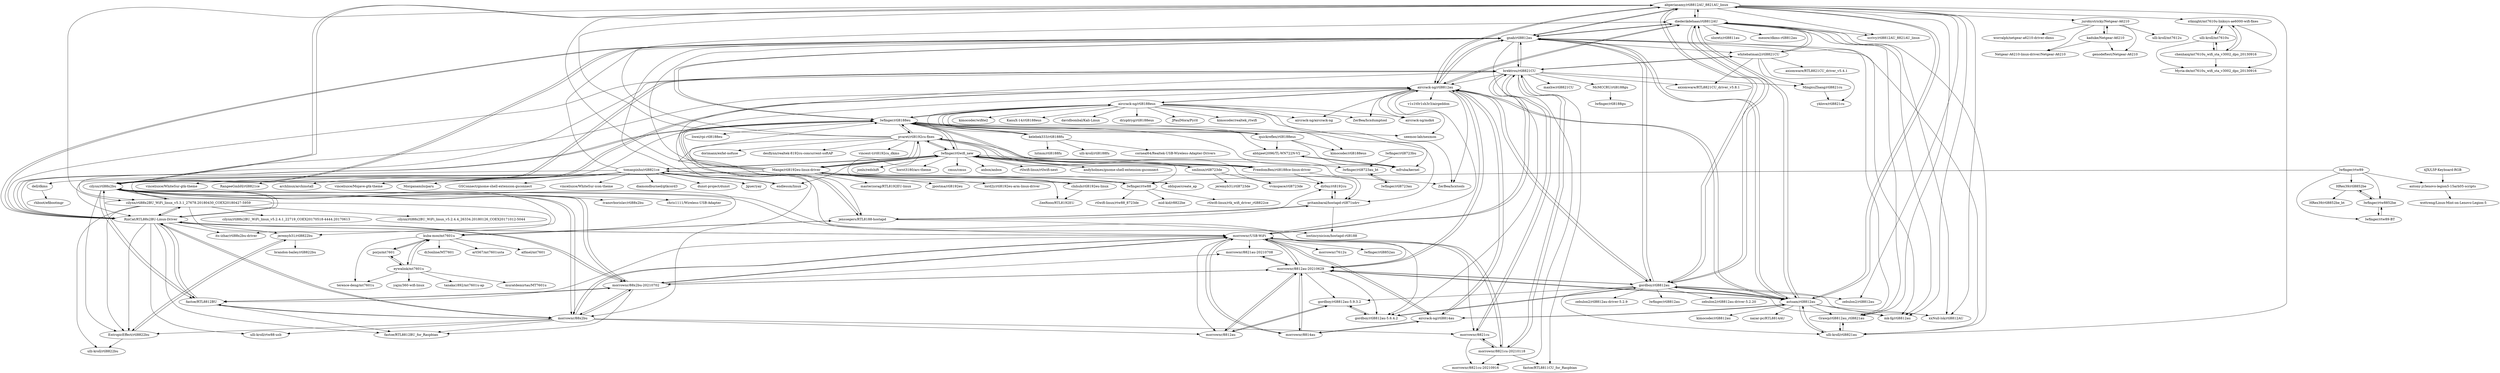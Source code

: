 digraph G {
"abperiasamy/rtl8812AU_8821AU_linux" -> "diederikdehaas/rtl8812AU"
"abperiasamy/rtl8812AU_8821AU_linux" -> "gnab/rtl8812au"
"abperiasamy/rtl8812AU_8821AU_linux" -> "gordboy/rtl8812au"
"abperiasamy/rtl8812AU_8821AU_linux" -> "aircrack-ng/rtl8812au"
"abperiasamy/rtl8812AU_8821AU_linux" -> "astsam/rtl8812au"
"abperiasamy/rtl8812AU_8821AU_linux" -> "Grawp/rtl8812au_rtl8821au"
"abperiasamy/rtl8812AU_8821AU_linux" -> "ulli-kroll/rtl8821au"
"abperiasamy/rtl8812AU_8821AU_linux" -> "scrivy/rtl8812AU_8821AU_linux"
"abperiasamy/rtl8812AU_8821AU_linux" -> "cilynx/rtl88x2bu"
"abperiasamy/rtl8812AU_8821AU_linux" -> "jurobystricky/Netgear-A6210"
"abperiasamy/rtl8812AU_8821AU_linux" -> "cilynx/rtl88x2BU_WiFi_linux_v5.3.1_27678.20180430_COEX20180427-5959"
"abperiasamy/rtl8812AU_8821AU_linux" -> "xxNull-lsk/rtl8812AU"
"abperiasamy/rtl8812AU_8821AU_linux" -> "mk-fg/rtl8812au"
"abperiasamy/rtl8812AU_8821AU_linux" -> "xtknight/mt7610u-linksys-ae6000-wifi-fixes"
"abperiasamy/rtl8812AU_8821AU_linux" -> "zebulon2/rtl8812au"
"aircrack-ng/rtl8812au" -> "gnab/rtl8812au"
"aircrack-ng/rtl8812au" -> "aircrack-ng/rtl8814au"
"aircrack-ng/rtl8812au" -> "astsam/rtl8812au"
"aircrack-ng/rtl8812au" -> "abperiasamy/rtl8812AU_8821AU_linux"
"aircrack-ng/rtl8812au" -> "diederikdehaas/rtl8812AU"
"aircrack-ng/rtl8812au" -> "aircrack-ng/aircrack-ng" ["e"=1]
"aircrack-ng/rtl8812au" -> "gordboy/rtl8812au"
"aircrack-ng/rtl8812au" -> "ZerBea/hcxtools" ["e"=1]
"aircrack-ng/rtl8812au" -> "morrownr/8812au-20210629"
"aircrack-ng/rtl8812au" -> "seemoo-lab/nexmon" ["e"=1]
"aircrack-ng/rtl8812au" -> "v1s1t0r1sh3r3/airgeddon" ["e"=1]
"aircrack-ng/rtl8812au" -> "ZerBea/hcxdumptool" ["e"=1]
"aircrack-ng/rtl8812au" -> "cilynx/rtl88x2bu"
"aircrack-ng/rtl8812au" -> "aircrack-ng/rtl8188eus"
"aircrack-ng/rtl8812au" -> "aircrack-ng/mdk4" ["e"=1]
"tomaspinho/rtl8821ce" -> "endlessm/linux"
"tomaspinho/rtl8821ce" -> "lwfinger/rtw88"
"tomaspinho/rtl8821ce" -> "dell/dkms"
"tomaspinho/rtl8821ce" -> "lwfinger/rtlwifi_new"
"tomaspinho/rtl8821ce" -> "vinceliuice/WhiteSur-gtk-theme" ["e"=1]
"tomaspinho/rtl8821ce" -> "RangeeGmbH/rtl8821ce"
"tomaspinho/rtl8821ce" -> "archlinux/archinstall" ["e"=1]
"tomaspinho/rtl8821ce" -> "vinceliuice/Mojave-gtk-theme" ["e"=1]
"tomaspinho/rtl8821ce" -> "Morganamilo/paru" ["e"=1]
"tomaspinho/rtl8821ce" -> "GSConnect/gnome-shell-extension-gsconnect" ["e"=1]
"tomaspinho/rtl8821ce" -> "vinceliuice/WhiteSur-icon-theme" ["e"=1]
"tomaspinho/rtl8821ce" -> "diamondburned/gtkcord3" ["e"=1]
"tomaspinho/rtl8821ce" -> "dunst-project/dunst" ["e"=1]
"tomaspinho/rtl8821ce" -> "Jguer/yay" ["e"=1]
"tomaspinho/rtl8821ce" -> "gnab/rtl8812au"
"gordboy/rtl8812au-5.6.4.2" -> "gordboy/rtl8812au-5.9.3.2"
"gordboy/rtl8812au-5.6.4.2" -> "gordboy/rtl8812au"
"lwfinger/rtl8188eu" -> "aircrack-ng/rtl8188eus"
"lwfinger/rtl8188eu" -> "quickreflex/rtl8188eus"
"lwfinger/rtl8188eu" -> "jenssegers/RTL8188-hostapd"
"lwfinger/rtl8188eu" -> "pritambaral/hostapd-rtl871xdrv"
"lwfinger/rtl8188eu" -> "mfruba/kernel"
"lwfinger/rtl8188eu" -> "kelebek333/rtl8188fu"
"lwfinger/rtl8188eu" -> "abhijeet2096/TL-WN722N-V2"
"lwfinger/rtl8188eu" -> "kuba-moo/mt7601u"
"lwfinger/rtl8188eu" -> "gnab/rtl8812au"
"lwfinger/rtl8188eu" -> "liwei/rpi-rtl8188eu"
"lwfinger/rtl8188eu" -> "RinCat/RTL88x2BU-Linux-Driver"
"lwfinger/rtl8188eu" -> "FreedomBen/rtl8188ce-linux-driver"
"lwfinger/rtl8188eu" -> "pvaret/rtl8192cu-fixes"
"lwfinger/rtl8188eu" -> "seemoo-lab/nexmon" ["e"=1]
"lwfinger/rtl8188eu" -> "lwfinger/rtlwifi_new"
"morrownr/USB-WiFi" -> "morrownr/88x2bu-20210702"
"morrownr/USB-WiFi" -> "morrownr/8814au"
"morrownr/USB-WiFi" -> "morrownr/8821cu-20210118"
"morrownr/USB-WiFi" -> "morrownr/88x2bu"
"morrownr/USB-WiFi" -> "morrownr/8812au-20210629"
"morrownr/USB-WiFi" -> "aircrack-ng/rtl8814au"
"morrownr/USB-WiFi" -> "morrownr/8821cu"
"morrownr/USB-WiFi" -> "morrownr/7612u"
"morrownr/USB-WiFi" -> "aircrack-ng/rtl8812au"
"morrownr/USB-WiFi" -> "lwfinger/rtl8852au"
"morrownr/USB-WiFi" -> "brektrou/rtl8821CU"
"morrownr/USB-WiFi" -> "morrownr/8812au"
"morrownr/USB-WiFi" -> "fastoe/RTL8812BU"
"morrownr/USB-WiFi" -> "RinCat/RTL88x2BU-Linux-Driver"
"morrownr/USB-WiFi" -> "morrownr/8821au-20210708"
"lwfinger/rtlwifi_new" -> "smlinux/rtl8723de"
"lwfinger/rtlwifi_new" -> "FreedomBen/rtl8188ce-linux-driver"
"lwfinger/rtlwifi_new" -> "lwfinger/rtl8723au_bt"
"lwfinger/rtlwifi_new" -> "lwfinger/rtw88"
"lwfinger/rtlwifi_new" -> "pvaret/rtl8192cu-fixes"
"lwfinger/rtlwifi_new" -> "rtlwifi-linux/rtlwifi-next"
"lwfinger/rtlwifi_new" -> "lwfinger/rtl8188eu"
"lwfinger/rtlwifi_new" -> "tomaspinho/rtl8821ce"
"lwfinger/rtlwifi_new" -> "endlessm/linux"
"lwfinger/rtlwifi_new" -> "andyholmes/gnome-shell-extension-gsconnect" ["e"=1]
"lwfinger/rtlwifi_new" -> "jonls/redshift" ["e"=1]
"lwfinger/rtlwifi_new" -> "horst3180/arc-theme" ["e"=1]
"lwfinger/rtlwifi_new" -> "Mange/rtl8192eu-linux-driver"
"lwfinger/rtlwifi_new" -> "cmus/cmus" ["e"=1]
"lwfinger/rtlwifi_new" -> "anbox/anbox" ["e"=1]
"fastoe/RTL8812BU" -> "morrownr/88x2bu-20210702"
"fastoe/RTL8812BU" -> "fastoe/RTL8812BU_for_Raspbian"
"fastoe/RTL8812BU" -> "RinCat/RTL88x2BU-Linux-Driver"
"fastoe/RTL8812BU" -> "morrownr/88x2bu"
"fastoe/RTL8812BU" -> "cilynx/rtl88x2bu"
"HRex39/rtl8852be" -> "HRex39/rtl8852be_bt"
"HRex39/rtl8852be" -> "lwfinger/rtw8852be"
"lwfinger/rtw89" -> "lwfinger/rtw8852be"
"lwfinger/rtw89" -> "lwfinger/rtw89-BT"
"lwfinger/rtw89" -> "HRex39/rtl8852be"
"lwfinger/rtw89" -> "lwfinger/rtw88"
"lwfinger/rtw89" -> "antony-jr/lenovo-legion5-15arh05-scripts"
"RinCat/RTL88x2BU-Linux-Driver" -> "cilynx/rtl88x2bu"
"RinCat/RTL88x2BU-Linux-Driver" -> "morrownr/88x2bu"
"RinCat/RTL88x2BU-Linux-Driver" -> "morrownr/88x2bu-20210702"
"RinCat/RTL88x2BU-Linux-Driver" -> "fastoe/RTL8812BU"
"RinCat/RTL88x2BU-Linux-Driver" -> "cilynx/rtl88x2BU_WiFi_linux_v5.3.1_27678.20180430_COEX20180427-5959"
"RinCat/RTL88x2BU-Linux-Driver" -> "EntropicEffect/rtl8822bu"
"RinCat/RTL88x2BU-Linux-Driver" -> "jeremyb31/rtl8822bu"
"RinCat/RTL88x2BU-Linux-Driver" -> "morrownr/USB-WiFi"
"RinCat/RTL88x2BU-Linux-Driver" -> "aircrack-ng/rtl8812au"
"RinCat/RTL88x2BU-Linux-Driver" -> "lwfinger/rtl8188eu"
"RinCat/RTL88x2BU-Linux-Driver" -> "ulli-kroll/rtw88-usb"
"RinCat/RTL88x2BU-Linux-Driver" -> "gnab/rtl8812au"
"RinCat/RTL88x2BU-Linux-Driver" -> "its-izhar/rtl88x2bu-driver"
"RinCat/RTL88x2BU-Linux-Driver" -> "fastoe/RTL8812BU_for_Raspbian"
"RinCat/RTL88x2BU-Linux-Driver" -> "brektrou/rtl8821CU"
"MingxuZhang/rtl8821cu" -> "yklove/rtl8821cu"
"porjo/mt7601" -> "kuba-moo/mt7601u"
"porjo/mt7601" -> "eywalink/mt7601u"
"Mange/rtl8192eu-linux-driver" -> "clnhub/rtl8192eu-linux"
"Mange/rtl8192eu-linux-driver" -> "lord2y/rtl8192eu-arm-linux-driver"
"Mange/rtl8192eu-linux-driver" -> "masterzorag/RTL8192EU-linux"
"Mange/rtl8192eu-linux-driver" -> "pvaret/rtl8192cu-fixes"
"Mange/rtl8192eu-linux-driver" -> "ZeeRooo/RTL8192EU"
"Mange/rtl8192eu-linux-driver" -> "jpostma/rtl8192eu"
"Mange/rtl8192eu-linux-driver" -> "lwfinger/rtl8188eu"
"Mange/rtl8192eu-linux-driver" -> "gnab/rtl8812au"
"Mange/rtl8192eu-linux-driver" -> "aircrack-ng/rtl8812au"
"Mange/rtl8192eu-linux-driver" -> "abperiasamy/rtl8812AU_8821AU_linux"
"Mange/rtl8192eu-linux-driver" -> "lwfinger/rtlwifi_new"
"Mange/rtl8192eu-linux-driver" -> "cilynx/rtl88x2bu"
"Mange/rtl8192eu-linux-driver" -> "oblique/create_ap" ["e"=1]
"Mange/rtl8192eu-linux-driver" -> "ZerBea/hcxtools" ["e"=1]
"Mange/rtl8192eu-linux-driver" -> "RinCat/RTL88x2BU-Linux-Driver"
"morrownr/8812au-20210629" -> "morrownr/8812au"
"morrownr/8812au-20210629" -> "gordboy/rtl8812au-5.9.3.2"
"morrownr/8812au-20210629" -> "morrownr/8821au-20210708"
"morrownr/8812au-20210629" -> "morrownr/88x2bu-20210702"
"morrownr/8812au-20210629" -> "astsam/rtl8812au"
"morrownr/8812au-20210629" -> "gordboy/rtl8812au-5.6.4.2"
"morrownr/8812au-20210629" -> "morrownr/8814au"
"morrownr/8812au-20210629" -> "gordboy/rtl8812au"
"morrownr/8812au-20210629" -> "aircrack-ng/rtl8812au"
"morrownr/8812au-20210629" -> "morrownr/USB-WiFi"
"morrownr/88x2bu-20210702" -> "morrownr/88x2bu"
"morrownr/88x2bu-20210702" -> "fastoe/RTL8812BU"
"morrownr/88x2bu-20210702" -> "RinCat/RTL88x2BU-Linux-Driver"
"morrownr/88x2bu-20210702" -> "cilynx/rtl88x2bu"
"morrownr/88x2bu-20210702" -> "morrownr/8812au-20210629"
"morrownr/88x2bu-20210702" -> "morrownr/USB-WiFi"
"morrownr/88x2bu-20210702" -> "fastoe/RTL8812BU_for_Raspbian"
"morrownr/88x2bu-20210702" -> "morrownr/8821au-20210708"
"cilynx/rtl88x2bu" -> "RinCat/RTL88x2BU-Linux-Driver"
"cilynx/rtl88x2bu" -> "cilynx/rtl88x2BU_WiFi_linux_v5.3.1_27678.20180430_COEX20180427-5959"
"cilynx/rtl88x2bu" -> "morrownr/88x2bu"
"cilynx/rtl88x2bu" -> "morrownr/88x2bu-20210702"
"cilynx/rtl88x2bu" -> "fastoe/RTL8812BU"
"cilynx/rtl88x2bu" -> "jeremyb31/rtl8822bu"
"cilynx/rtl88x2bu" -> "EntropicEffect/rtl8822bu"
"cilynx/rtl88x2bu" -> "brektrou/rtl8821CU"
"cilynx/rtl88x2bu" -> "aircrack-ng/rtl8812au"
"cilynx/rtl88x2bu" -> "abperiasamy/rtl8812AU_8821AU_linux"
"cilynx/rtl88x2bu" -> "gnab/rtl8812au"
"cilynx/rtl88x2bu" -> "morrownr/USB-WiFi"
"cilynx/rtl88x2bu" -> "chris1111/Wireless-USB-Adapter" ["e"=1]
"cilynx/rtl88x2bu" -> "gordboy/rtl8812au-5.6.4.2"
"cilynx/rtl88x2bu" -> "ivanovborislav/rtl88x2bu"
"lwfinger/rtw8852be" -> "lwfinger/rtw89-BT"
"lwfinger/rtw8852be" -> "HRex39/rtl8852be"
"lwfinger/rtw89-BT" -> "lwfinger/rtw8852be"
"McMCCRU/rtl8188gu" -> "lwfinger/rtl8188gu"
"gnab/rtl8812au" -> "abperiasamy/rtl8812AU_8821AU_linux"
"gnab/rtl8812au" -> "diederikdehaas/rtl8812AU"
"gnab/rtl8812au" -> "aircrack-ng/rtl8812au"
"gnab/rtl8812au" -> "gordboy/rtl8812au"
"gnab/rtl8812au" -> "astsam/rtl8812au"
"gnab/rtl8812au" -> "ulli-kroll/rtl8821au"
"gnab/rtl8812au" -> "Grawp/rtl8812au_rtl8821au"
"gnab/rtl8812au" -> "morrownr/8812au-20210629"
"gnab/rtl8812au" -> "brektrou/rtl8821CU"
"gnab/rtl8812au" -> "gordboy/rtl8812au-5.6.4.2"
"gnab/rtl8812au" -> "mk-fg/rtl8812au"
"gnab/rtl8812au" -> "lwfinger/rtl8188eu"
"gnab/rtl8812au" -> "cilynx/rtl88x2bu"
"gnab/rtl8812au" -> "whitebatman2/rtl8821CU"
"gnab/rtl8812au" -> "RinCat/RTL88x2BU-Linux-Driver"
"gordboy/rtl8812au-5.9.3.2" -> "morrownr/8812au"
"gordboy/rtl8812au-5.9.3.2" -> "gordboy/rtl8812au-5.6.4.2"
"endlessm/linux" -> "tomaspinho/rtl8821ce"
"eywalink/mt7601u" -> "terence-deng/mt7601u"
"eywalink/mt7601u" -> "porjo/mt7601"
"eywalink/mt7601u" -> "yajin/360-wifi-linux"
"eywalink/mt7601u" -> "kuba-moo/mt7601u"
"eywalink/mt7601u" -> "tanaka1892/mt7601u-ap"
"eywalink/mt7601u" -> "muratdemirtas/MT7601u"
"aircrack-ng/rtl8188eus" -> "quickreflex/rtl8188eus"
"aircrack-ng/rtl8188eus" -> "lwfinger/rtl8188eu"
"aircrack-ng/rtl8188eus" -> "kimocoder/rtl8188eus"
"aircrack-ng/rtl8188eus" -> "KanuX-14/rtl8188eus"
"aircrack-ng/rtl8188eus" -> "mfruba/kernel"
"aircrack-ng/rtl8188eus" -> "ZerBea/hcxdumptool" ["e"=1]
"aircrack-ng/rtl8188eus" -> "davidbombal/Kali-Linux" ["e"=1]
"aircrack-ng/rtl8188eus" -> "ZerBea/hcxtools" ["e"=1]
"aircrack-ng/rtl8188eus" -> "aircrack-ng/mdk4" ["e"=1]
"aircrack-ng/rtl8188eus" -> "drygdryg/rtl8188eus"
"aircrack-ng/rtl8188eus" -> "aircrack-ng/rtl8812au"
"aircrack-ng/rtl8188eus" -> "JPaulMora/Pyrit" ["e"=1]
"aircrack-ng/rtl8188eus" -> "aircrack-ng/aircrack-ng" ["e"=1]
"aircrack-ng/rtl8188eus" -> "kimocoder/realtek_rtwifi" ["e"=1]
"aircrack-ng/rtl8188eus" -> "kimocoder/wifite2" ["e"=1]
"aircrack-ng/rtl8814au" -> "morrownr/8814au"
"aircrack-ng/rtl8814au" -> "aircrack-ng/rtl8812au"
"aircrack-ng/rtl8814au" -> "astsam/rtl8812au"
"aircrack-ng/rtl8814au" -> "morrownr/USB-WiFi"
"astsam/rtl8812au" -> "ulli-kroll/rtl8821au"
"astsam/rtl8812au" -> "diederikdehaas/rtl8812AU"
"astsam/rtl8812au" -> "gordboy/rtl8812au"
"astsam/rtl8812au" -> "kimocoder/rtl8812au" ["e"=1]
"astsam/rtl8812au" -> "aircrack-ng/rtl8812au"
"astsam/rtl8812au" -> "mk-fg/rtl8812au"
"astsam/rtl8812au" -> "xxNull-lsk/rtl8812AU"
"astsam/rtl8812au" -> "gnab/rtl8812au"
"astsam/rtl8812au" -> "abperiasamy/rtl8812AU_8821AU_linux"
"astsam/rtl8812au" -> "morrownr/8812au-20210629"
"astsam/rtl8812au" -> "aircrack-ng/rtl8814au"
"astsam/rtl8812au" -> "Grawp/rtl8812au_rtl8821au"
"astsam/rtl8812au" -> "nazar-pc/RTL8814AU"
"brektrou/rtl8821CU" -> "whitebatman2/rtl8821CU"
"brektrou/rtl8821CU" -> "morrownr/8821cu"
"brektrou/rtl8821CU" -> "morrownr/8821cu-20210118"
"brektrou/rtl8821CU" -> "morrownr/8821cu-20210916"
"brektrou/rtl8821CU" -> "McMCCRU/rtl8188gu"
"brektrou/rtl8821CU" -> "axiomware/RTL8821CU_driver_v5.8.1"
"brektrou/rtl8821CU" -> "cilynx/rtl88x2bu"
"brektrou/rtl8821CU" -> "gnab/rtl8812au"
"brektrou/rtl8821CU" -> "morrownr/USB-WiFi"
"brektrou/rtl8821CU" -> "maxhw/rtl8821CU"
"brektrou/rtl8821CU" -> "aircrack-ng/rtl8812au"
"brektrou/rtl8821CU" -> "fastoe/RTL8811CU_for_Raspbian"
"brektrou/rtl8821CU" -> "cilynx/rtl88x2BU_WiFi_linux_v5.3.1_27678.20180430_COEX20180427-5959"
"brektrou/rtl8821CU" -> "morrownr/88x2bu"
"brektrou/rtl8821CU" -> "MingxuZhang/rtl8821cu"
"FreedomBen/rtl8188ce-linux-driver" -> "lwfinger/rtlwifi_new"
"FreedomBen/rtl8188ce-linux-driver" -> "pvaret/rtl8192cu-fixes"
"FreedomBen/rtl8188ce-linux-driver" -> "dz0ny/rt8192cu"
"FreedomBen/rtl8188ce-linux-driver" -> "lwfinger/rtl8188eu"
"FreedomBen/rtl8188ce-linux-driver" -> "pritambaral/hostapd-rtl871xdrv"
"lwfinger/rtw88" -> "rtlwifi-linux/rtk_wifi_driver_rtl8822ce"
"lwfinger/rtw88" -> "tomaspinho/rtl8821ce"
"lwfinger/rtw88" -> "rtlwifi-linux/rtw88_8723de"
"lwfinger/rtw88" -> "mid-kid/r8822be"
"gordboy/rtl8812au" -> "diederikdehaas/rtl8812AU"
"gordboy/rtl8812au" -> "astsam/rtl8812au"
"gordboy/rtl8812au" -> "mk-fg/rtl8812au"
"gordboy/rtl8812au" -> "gordboy/rtl8812au-5.6.4.2"
"gordboy/rtl8812au" -> "abperiasamy/rtl8812AU_8821AU_linux"
"gordboy/rtl8812au" -> "gordboy/rtl8812au-5.9.3.2"
"gordboy/rtl8812au" -> "gnab/rtl8812au"
"gordboy/rtl8812au" -> "zebulon2/rtl8812au-driver-5.2.20"
"gordboy/rtl8812au" -> "xxNull-lsk/rtl8812AU"
"gordboy/rtl8812au" -> "aircrack-ng/rtl8812au"
"gordboy/rtl8812au" -> "zebulon2/rtl8812au-driver-5.2.9"
"gordboy/rtl8812au" -> "zebulon2/rtl8812au"
"gordboy/rtl8812au" -> "ulli-kroll/rtl8821au"
"gordboy/rtl8812au" -> "morrownr/8812au-20210629"
"gordboy/rtl8812au" -> "lwfinger/rtl8812au"
"kuba-moo/mt7601u" -> "porjo/mt7601"
"kuba-moo/mt7601u" -> "art567/mt7601usta"
"kuba-moo/mt7601u" -> "eywalink/mt7601u"
"kuba-moo/mt7601u" -> "terence-deng/mt7601u"
"kuba-moo/mt7601u" -> "alfmel/mt7601"
"kuba-moo/mt7601u" -> "jenssegers/RTL8188-hostapd"
"kuba-moo/mt7601u" -> "di3online/MT7601"
"ulli-kroll/rtl8821au" -> "astsam/rtl8812au"
"ulli-kroll/rtl8821au" -> "Grawp/rtl8812au_rtl8821au"
"morrownr/8814au" -> "aircrack-ng/rtl8814au"
"morrownr/8814au" -> "morrownr/USB-WiFi"
"morrownr/8814au" -> "morrownr/8812au-20210629"
"dell/dkms" -> "rhboot/efibootmgr" ["e"=1]
"diederikdehaas/rtl8812AU" -> "gordboy/rtl8812au"
"diederikdehaas/rtl8812AU" -> "abperiasamy/rtl8812AU_8821AU_linux"
"diederikdehaas/rtl8812AU" -> "gnab/rtl8812au"
"diederikdehaas/rtl8812AU" -> "astsam/rtl8812au"
"diederikdehaas/rtl8812AU" -> "ulli-kroll/rtl8821au"
"diederikdehaas/rtl8812AU" -> "mk-fg/rtl8812au"
"diederikdehaas/rtl8812AU" -> "Grawp/rtl8812au_rtl8821au"
"diederikdehaas/rtl8812AU" -> "aircrack-ng/rtl8812au"
"diederikdehaas/rtl8812AU" -> "sloretz/rtl8811au"
"diederikdehaas/rtl8812AU" -> "whitebatman2/rtl8821CU"
"diederikdehaas/rtl8812AU" -> "xxNull-lsk/rtl8812AU"
"diederikdehaas/rtl8812AU" -> "meoow/dkms-rtl8812au"
"diederikdehaas/rtl8812AU" -> "scrivy/rtl8812AU_8821AU_linux"
"morrownr/8821cu-20210118" -> "morrownr/8821cu"
"morrownr/8821cu-20210118" -> "morrownr/8821cu-20210916"
"morrownr/8821cu-20210118" -> "brektrou/rtl8821CU"
"morrownr/8821cu-20210118" -> "morrownr/USB-WiFi"
"morrownr/8821cu-20210118" -> "fastoe/RTL8811CU_for_Raspbian"
"whitebatman2/rtl8821CU" -> "MingxuZhang/rtl8821cu"
"whitebatman2/rtl8821CU" -> "brektrou/rtl8821CU"
"whitebatman2/rtl8821CU" -> "yklove/rtl8821cu"
"whitebatman2/rtl8821CU" -> "axiomware/RTL8821CU_driver_v5.8.1"
"whitebatman2/rtl8821CU" -> "axiomware/RTL8821CU_driver_v5.4.1"
"whitebatman2/rtl8821CU" -> "diederikdehaas/rtl8812AU"
"kelebek333/rtl8188fu" -> "ulli-kroll/rtl8188fu"
"kelebek333/rtl8188fu" -> "corneal64/Realtek-USB-Wireless-Adapter-Drivers"
"kelebek333/rtl8188fu" -> "lwfinger/rtl8188eu"
"kelebek333/rtl8188fu" -> "lutmm/rtl8188fu"
"kelebek333/rtl8188fu" -> "aircrack-ng/rtl8188eus"
"jeremyb31/rtl8822bu" -> "brandon-bailey/rtl8822bu"
"jeremyb31/rtl8822bu" -> "EntropicEffect/rtl8822bu"
"morrownr/8821au-20210708" -> "morrownr/8812au-20210629"
"pvaret/rtl8192cu-fixes" -> "dz0ny/rt8192cu"
"pvaret/rtl8192cu-fixes" -> "pritambaral/hostapd-rtl871xdrv"
"pvaret/rtl8192cu-fixes" -> "Mange/rtl8192eu-linux-driver"
"pvaret/rtl8192cu-fixes" -> "FreedomBen/rtl8188ce-linux-driver"
"pvaret/rtl8192cu-fixes" -> "desflynn/realtek-8192cu-concurrent-softAP"
"pvaret/rtl8192cu-fixes" -> "jenssegers/RTL8188-hostapd"
"pvaret/rtl8192cu-fixes" -> "lwfinger/rtlwifi_new"
"pvaret/rtl8192cu-fixes" -> "lwfinger/rtl8188eu"
"pvaret/rtl8192cu-fixes" -> "abperiasamy/rtl8812AU_8821AU_linux"
"pvaret/rtl8192cu-fixes" -> "vincent-t/rt8192cu_dkms"
"pvaret/rtl8192cu-fixes" -> "dorimanx/exfat-nofuse" ["e"=1]
"pvaret/rtl8192cu-fixes" -> "diederikdehaas/rtl8812AU"
"pvaret/rtl8192cu-fixes" -> "oblique/create_ap" ["e"=1]
"lwfinger/rtl8723bu" -> "lwfinger/rtl8723au_bt"
"kaduke/Netgear-A6210" -> "Netgear-A6210-linux-driver/Netgear-A6210"
"kaduke/Netgear-A6210" -> "jurobystricky/Netgear-A6210"
"kaduke/Netgear-A6210" -> "genodeftest/Netgear-A6210"
"xtknight/mt7610u-linksys-ae6000-wifi-fixes" -> "ulli-kroll/mt7610u"
"xtknight/mt7610u-linksys-ae6000-wifi-fixes" -> "chenhaiq/mt7610u_wifi_sta_v3002_dpo_20130916"
"xtknight/mt7610u-linksys-ae6000-wifi-fixes" -> "Myria-de/mt7610u_wifi_sta_v3002_dpo_20130916"
"clnhub/rtl8192eu-linux" -> "Mange/rtl8192eu-linux-driver"
"clnhub/rtl8192eu-linux" -> "ZeeRooo/RTL8192EU"
"morrownr/8821cu" -> "morrownr/8821cu-20210118"
"morrownr/8821cu" -> "brektrou/rtl8821CU"
"morrownr/8821cu" -> "morrownr/8821cu-20210916"
"quickreflex/rtl8188eus" -> "aircrack-ng/rtl8188eus"
"quickreflex/rtl8188eus" -> "kimocoder/rtl8188eus"
"quickreflex/rtl8188eus" -> "lwfinger/rtl8188eu"
"quickreflex/rtl8188eus" -> "abhijeet2096/TL-WN722N-V2"
"quickreflex/rtl8188eus" -> "mfruba/kernel"
"cilynx/rtl88x2BU_WiFi_linux_v5.3.1_27678.20180430_COEX20180427-5959" -> "cilynx/rtl88x2bu"
"cilynx/rtl88x2BU_WiFi_linux_v5.3.1_27678.20180430_COEX20180427-5959" -> "cilynx/rtl88x2BU_WiFi_linux_v5.2.4.4_26334.20180126_COEX20171012-5044"
"cilynx/rtl88x2BU_WiFi_linux_v5.3.1_27678.20180430_COEX20180427-5959" -> "ulli-kroll/rtl8822bu"
"cilynx/rtl88x2BU_WiFi_linux_v5.3.1_27678.20180430_COEX20180427-5959" -> "jeremyb31/rtl8822bu"
"cilynx/rtl88x2BU_WiFi_linux_v5.3.1_27678.20180430_COEX20180427-5959" -> "RinCat/RTL88x2BU-Linux-Driver"
"cilynx/rtl88x2BU_WiFi_linux_v5.3.1_27678.20180430_COEX20180427-5959" -> "its-izhar/rtl88x2bu-driver"
"cilynx/rtl88x2BU_WiFi_linux_v5.3.1_27678.20180430_COEX20180427-5959" -> "cilynx/rtl88x2BU_WiFi_linux_v5.2.4.1_22719_COEX20170518-4444.20170613"
"cilynx/rtl88x2BU_WiFi_linux_v5.3.1_27678.20180430_COEX20180427-5959" -> "EntropicEffect/rtl8822bu"
"morrownr/88x2bu" -> "morrownr/88x2bu-20210702"
"morrownr/88x2bu" -> "cilynx/rtl88x2bu"
"morrownr/88x2bu" -> "RinCat/RTL88x2BU-Linux-Driver"
"morrownr/88x2bu" -> "fastoe/RTL8812BU"
"morrownr/88x2bu" -> "morrownr/8812au"
"morrownr/88x2bu" -> "morrownr/USB-WiFi"
"morrownr/88x2bu" -> "morrownr/8821cu"
"morrownr/88x2bu" -> "ulli-kroll/rtw88-usb"
"morrownr/88x2bu" -> "EntropicEffect/rtl8822bu"
"morrownr/88x2bu" -> "fastoe/RTL8812BU_for_Raspbian"
"lwfinger/rtl8723au_bt" -> "lwfinger/rtl8723au"
"antony-jr/lenovo-legion5-15arh05-scripts" -> "wottreng/Linux-Mint-on-Lenovo-Legion-5"
"4JX/L5P-Keyboard-RGB" -> "antony-jr/lenovo-legion5-15arh05-scripts"
"jenssegers/RTL8188-hostapd" -> "pritambaral/hostapd-rtl871xdrv"
"jenssegers/RTL8188-hostapd" -> "lostincynicism/hostapd-rtl8188"
"jenssegers/RTL8188-hostapd" -> "dz0ny/rt8192cu"
"jenssegers/RTL8188-hostapd" -> "kuba-moo/mt7601u"
"jenssegers/RTL8188-hostapd" -> "lwfinger/rtl8188eu"
"morrownr/8812au" -> "gordboy/rtl8812au-5.9.3.2"
"morrownr/8812au" -> "morrownr/8812au-20210629"
"lwfinger/rtl8723au" -> "lwfinger/rtl8723au_bt"
"mfruba/kernel" -> "abhijeet2096/TL-WN722N-V2"
"smlinux/rtl8723de" -> "lwfinger/rtlwifi_new"
"smlinux/rtl8723de" -> "vvmspace/rtl8723de"
"smlinux/rtl8723de" -> "jeremyb31/rtl8723de"
"jurobystricky/Netgear-A6210" -> "kaduke/Netgear-A6210"
"jurobystricky/Netgear-A6210" -> "ulli-kroll/mt7612u"
"jurobystricky/Netgear-A6210" -> "genodeftest/Netgear-A6210"
"jurobystricky/Netgear-A6210" -> "worralph/netgear-a6210-driver-dkms"
"jurobystricky/Netgear-A6210" -> "Netgear-A6210-linux-driver/Netgear-A6210"
"chenhaiq/mt7610u_wifi_sta_v3002_dpo_20130916" -> "ulli-kroll/mt7610u"
"chenhaiq/mt7610u_wifi_sta_v3002_dpo_20130916" -> "xtknight/mt7610u-linksys-ae6000-wifi-fixes"
"chenhaiq/mt7610u_wifi_sta_v3002_dpo_20130916" -> "Myria-de/mt7610u_wifi_sta_v3002_dpo_20130916"
"ulli-kroll/mt7610u" -> "xtknight/mt7610u-linksys-ae6000-wifi-fixes"
"ulli-kroll/mt7610u" -> "chenhaiq/mt7610u_wifi_sta_v3002_dpo_20130916"
"ulli-kroll/mt7610u" -> "Myria-de/mt7610u_wifi_sta_v3002_dpo_20130916"
"abhijeet2096/TL-WN722N-V2" -> "mfruba/kernel"
"dz0ny/rt8192cu" -> "pritambaral/hostapd-rtl871xdrv"
"pritambaral/hostapd-rtl871xdrv" -> "jenssegers/RTL8188-hostapd"
"pritambaral/hostapd-rtl871xdrv" -> "dz0ny/rt8192cu"
"pritambaral/hostapd-rtl871xdrv" -> "lostincynicism/hostapd-rtl8188"
"EntropicEffect/rtl8822bu" -> "jeremyb31/rtl8822bu"
"EntropicEffect/rtl8822bu" -> "ulli-kroll/rtl8822bu"
"Grawp/rtl8812au_rtl8821au" -> "ulli-kroll/rtl8821au"
"abperiasamy/rtl8812AU_8821AU_linux" ["l"="-6.507,-42.237"]
"diederikdehaas/rtl8812AU" ["l"="-6.479,-42.258"]
"gnab/rtl8812au" ["l"="-6.515,-42.268"]
"gordboy/rtl8812au" ["l"="-6.52,-42.253"]
"aircrack-ng/rtl8812au" ["l"="-6.532,-42.284"]
"astsam/rtl8812au" ["l"="-6.496,-42.269"]
"Grawp/rtl8812au_rtl8821au" ["l"="-6.471,-42.244"]
"ulli-kroll/rtl8821au" ["l"="-6.487,-42.247"]
"scrivy/rtl8812AU_8821AU_linux" ["l"="-6.467,-42.224"]
"cilynx/rtl88x2bu" ["l"="-6.479,-42.288"]
"jurobystricky/Netgear-A6210" ["l"="-6.421,-42.171"]
"cilynx/rtl88x2BU_WiFi_linux_v5.3.1_27678.20180430_COEX20180427-5959" ["l"="-6.447,-42.278"]
"xxNull-lsk/rtl8812AU" ["l"="-6.484,-42.235"]
"mk-fg/rtl8812au" ["l"="-6.499,-42.252"]
"xtknight/mt7610u-linksys-ae6000-wifi-fixes" ["l"="-6.623,-42.154"]
"zebulon2/rtl8812au" ["l"="-6.492,-42.218"]
"aircrack-ng/rtl8814au" ["l"="-6.524,-42.319"]
"aircrack-ng/aircrack-ng" ["l"="-7.588,-43.24"]
"ZerBea/hcxtools" ["l"="-7.514,-43.145"]
"morrownr/8812au-20210629" ["l"="-6.527,-42.305"]
"seemoo-lab/nexmon" ["l"="-7.63,-43.118"]
"v1s1t0r1sh3r3/airgeddon" ["l"="-7.543,-43.177"]
"ZerBea/hcxdumptool" ["l"="-7.527,-43.122"]
"aircrack-ng/rtl8188eus" ["l"="-6.651,-42.272"]
"aircrack-ng/mdk4" ["l"="-7.565,-43.088"]
"tomaspinho/rtl8821ce" ["l"="-6.59,-42.171"]
"endlessm/linux" ["l"="-6.623,-42.18"]
"lwfinger/rtw88" ["l"="-6.583,-42.132"]
"dell/dkms" ["l"="-6.617,-42.114"]
"lwfinger/rtlwifi_new" ["l"="-6.622,-42.22"]
"vinceliuice/WhiteSur-gtk-theme" ["l"="-36.057,3.163"]
"RangeeGmbH/rtl8821ce" ["l"="-6.567,-42.154"]
"archlinux/archinstall" ["l"="-9.184,-20.259"]
"vinceliuice/Mojave-gtk-theme" ["l"="-35.94,3.123"]
"Morganamilo/paru" ["l"="-9.208,-20.175"]
"GSConnect/gnome-shell-extension-gsconnect" ["l"="-36.248,3.188"]
"vinceliuice/WhiteSur-icon-theme" ["l"="-35.983,3.181"]
"diamondburned/gtkcord3" ["l"="-44.349,7.309"]
"dunst-project/dunst" ["l"="-9.107,-20.15"]
"Jguer/yay" ["l"="-9.022,-20.189"]
"gordboy/rtl8812au-5.6.4.2" ["l"="-6.544,-42.271"]
"gordboy/rtl8812au-5.9.3.2" ["l"="-6.555,-42.295"]
"lwfinger/rtl8188eu" ["l"="-6.622,-42.273"]
"quickreflex/rtl8188eus" ["l"="-6.674,-42.277"]
"jenssegers/RTL8188-hostapd" ["l"="-6.653,-42.304"]
"pritambaral/hostapd-rtl871xdrv" ["l"="-6.638,-42.291"]
"mfruba/kernel" ["l"="-6.669,-42.291"]
"kelebek333/rtl8188fu" ["l"="-6.692,-42.249"]
"abhijeet2096/TL-WN722N-V2" ["l"="-6.688,-42.295"]
"kuba-moo/mt7601u" ["l"="-6.714,-42.328"]
"liwei/rpi-rtl8188eu" ["l"="-6.661,-42.249"]
"RinCat/RTL88x2BU-Linux-Driver" ["l"="-6.498,-42.301"]
"FreedomBen/rtl8188ce-linux-driver" ["l"="-6.629,-42.25"]
"pvaret/rtl8192cu-fixes" ["l"="-6.594,-42.259"]
"morrownr/USB-WiFi" ["l"="-6.499,-42.337"]
"morrownr/88x2bu-20210702" ["l"="-6.5,-42.32"]
"morrownr/8814au" ["l"="-6.528,-42.345"]
"morrownr/8821cu-20210118" ["l"="-6.445,-42.35"]
"morrownr/88x2bu" ["l"="-6.479,-42.324"]
"morrownr/8821cu" ["l"="-6.463,-42.355"]
"morrownr/7612u" ["l"="-6.496,-42.37"]
"lwfinger/rtl8852au" ["l"="-6.511,-42.382"]
"brektrou/rtl8821CU" ["l"="-6.447,-42.324"]
"morrownr/8812au" ["l"="-6.544,-42.32"]
"fastoe/RTL8812BU" ["l"="-6.474,-42.312"]
"morrownr/8821au-20210708" ["l"="-6.544,-42.335"]
"smlinux/rtl8723de" ["l"="-6.677,-42.201"]
"lwfinger/rtl8723au_bt" ["l"="-6.647,-42.327"]
"rtlwifi-linux/rtlwifi-next" ["l"="-6.651,-42.198"]
"andyholmes/gnome-shell-extension-gsconnect" ["l"="-36.145,2.998"]
"jonls/redshift" ["l"="-8.917,-20.109"]
"horst3180/arc-theme" ["l"="-36.002,2.934"]
"Mange/rtl8192eu-linux-driver" ["l"="-6.563,-42.24"]
"cmus/cmus" ["l"="-8.914,-20.174"]
"anbox/anbox" ["l"="-34.916,3.479"]
"fastoe/RTL8812BU_for_Raspbian" ["l"="-6.471,-42.333"]
"HRex39/rtl8852be" ["l"="-6.607,-42.021"]
"HRex39/rtl8852be_bt" ["l"="-6.625,-42.005"]
"lwfinger/rtw8852be" ["l"="-6.587,-42.023"]
"lwfinger/rtw89" ["l"="-6.579,-42.047"]
"lwfinger/rtw89-BT" ["l"="-6.568,-42.027"]
"antony-jr/lenovo-legion5-15arh05-scripts" ["l"="-6.556,-42.006"]
"EntropicEffect/rtl8822bu" ["l"="-6.443,-42.296"]
"jeremyb31/rtl8822bu" ["l"="-6.425,-42.282"]
"ulli-kroll/rtw88-usb" ["l"="-6.48,-42.344"]
"its-izhar/rtl88x2bu-driver" ["l"="-6.457,-42.297"]
"MingxuZhang/rtl8821cu" ["l"="-6.396,-42.318"]
"yklove/rtl8821cu" ["l"="-6.38,-42.308"]
"porjo/mt7601" ["l"="-6.742,-42.34"]
"eywalink/mt7601u" ["l"="-6.757,-42.353"]
"clnhub/rtl8192eu-linux" ["l"="-6.544,-42.201"]
"lord2y/rtl8192eu-arm-linux-driver" ["l"="-6.583,-42.208"]
"masterzorag/RTL8192EU-linux" ["l"="-6.558,-42.219"]
"ZeeRooo/RTL8192EU" ["l"="-6.564,-42.207"]
"jpostma/rtl8192eu" ["l"="-6.583,-42.223"]
"oblique/create_ap" ["l"="-35.111,3.497"]
"chris1111/Wireless-USB-Adapter" ["l"="-49.324,-3.012"]
"ivanovborislav/rtl88x2bu" ["l"="-6.437,-42.264"]
"McMCCRU/rtl8188gu" ["l"="-6.376,-42.358"]
"lwfinger/rtl8188gu" ["l"="-6.346,-42.372"]
"whitebatman2/rtl8821CU" ["l"="-6.423,-42.299"]
"terence-deng/mt7601u" ["l"="-6.732,-42.357"]
"yajin/360-wifi-linux" ["l"="-6.792,-42.367"]
"tanaka1892/mt7601u-ap" ["l"="-6.788,-42.351"]
"muratdemirtas/MT7601u" ["l"="-6.773,-42.381"]
"kimocoder/rtl8188eus" ["l"="-6.705,-42.282"]
"KanuX-14/rtl8188eus" ["l"="-6.689,-42.266"]
"davidbombal/Kali-Linux" ["l"="-6.275,-44.41"]
"drygdryg/rtl8188eus" ["l"="-6.706,-42.267"]
"JPaulMora/Pyrit" ["l"="-7.576,-43.106"]
"kimocoder/realtek_rtwifi" ["l"="-6.632,-46.514"]
"kimocoder/wifite2" ["l"="-6.596,-46.517"]
"kimocoder/rtl8812au" ["l"="-6.603,-46.492"]
"nazar-pc/RTL8814AU" ["l"="-6.448,-42.24"]
"morrownr/8821cu-20210916" ["l"="-6.437,-42.366"]
"axiomware/RTL8821CU_driver_v5.8.1" ["l"="-6.411,-42.322"]
"maxhw/rtl8821CU" ["l"="-6.407,-42.339"]
"fastoe/RTL8811CU_for_Raspbian" ["l"="-6.419,-42.354"]
"dz0ny/rt8192cu" ["l"="-6.619,-42.295"]
"rtlwifi-linux/rtk_wifi_driver_rtl8822ce" ["l"="-6.555,-42.118"]
"rtlwifi-linux/rtw88_8723de" ["l"="-6.583,-42.111"]
"mid-kid/r8822be" ["l"="-6.567,-42.108"]
"zebulon2/rtl8812au-driver-5.2.20" ["l"="-6.516,-42.213"]
"zebulon2/rtl8812au-driver-5.2.9" ["l"="-6.531,-42.227"]
"lwfinger/rtl8812au" ["l"="-6.498,-42.205"]
"art567/mt7601usta" ["l"="-6.745,-42.314"]
"alfmel/mt7601" ["l"="-6.756,-42.326"]
"di3online/MT7601" ["l"="-6.71,-42.349"]
"rhboot/efibootmgr" ["l"="-24.383,-17.358"]
"sloretz/rtl8811au" ["l"="-6.433,-42.231"]
"meoow/dkms-rtl8812au" ["l"="-6.44,-42.249"]
"axiomware/RTL8821CU_driver_v5.4.1" ["l"="-6.385,-42.296"]
"ulli-kroll/rtl8188fu" ["l"="-6.737,-42.246"]
"corneal64/Realtek-USB-Wireless-Adapter-Drivers" ["l"="-6.724,-42.232"]
"lutmm/rtl8188fu" ["l"="-6.717,-42.245"]
"brandon-bailey/rtl8822bu" ["l"="-6.372,-42.276"]
"desflynn/realtek-8192cu-concurrent-softAP" ["l"="-6.589,-42.279"]
"vincent-t/rt8192cu_dkms" ["l"="-6.594,-42.291"]
"dorimanx/exfat-nofuse" ["l"="-26.057,-21.478"]
"lwfinger/rtl8723bu" ["l"="-6.665,-42.371"]
"kaduke/Netgear-A6210" ["l"="-6.395,-42.163"]
"Netgear-A6210-linux-driver/Netgear-A6210" ["l"="-6.392,-42.15"]
"genodeftest/Netgear-A6210" ["l"="-6.389,-42.175"]
"ulli-kroll/mt7610u" ["l"="-6.657,-42.145"]
"chenhaiq/mt7610u_wifi_sta_v3002_dpo_20130916" ["l"="-6.641,-42.135"]
"Myria-de/mt7610u_wifi_sta_v3002_dpo_20130916" ["l"="-6.659,-42.128"]
"cilynx/rtl88x2BU_WiFi_linux_v5.2.4.4_26334.20180126_COEX20171012-5044" ["l"="-6.396,-42.258"]
"ulli-kroll/rtl8822bu" ["l"="-6.404,-42.281"]
"cilynx/rtl88x2BU_WiFi_linux_v5.2.4.1_22719_COEX20170518-4444.20170613" ["l"="-6.415,-42.262"]
"lwfinger/rtl8723au" ["l"="-6.655,-42.348"]
"wottreng/Linux-Mint-on-Lenovo-Legion-5" ["l"="-6.564,-41.986"]
"4JX/L5P-Keyboard-RGB" ["l"="-6.535,-41.985"]
"lostincynicism/hostapd-rtl8188" ["l"="-6.667,-42.317"]
"vvmspace/rtl8723de" ["l"="-6.7,-42.184"]
"jeremyb31/rtl8723de" ["l"="-6.708,-42.196"]
"ulli-kroll/mt7612u" ["l"="-6.411,-42.139"]
"worralph/netgear-a6210-driver-dkms" ["l"="-6.427,-42.153"]
}
